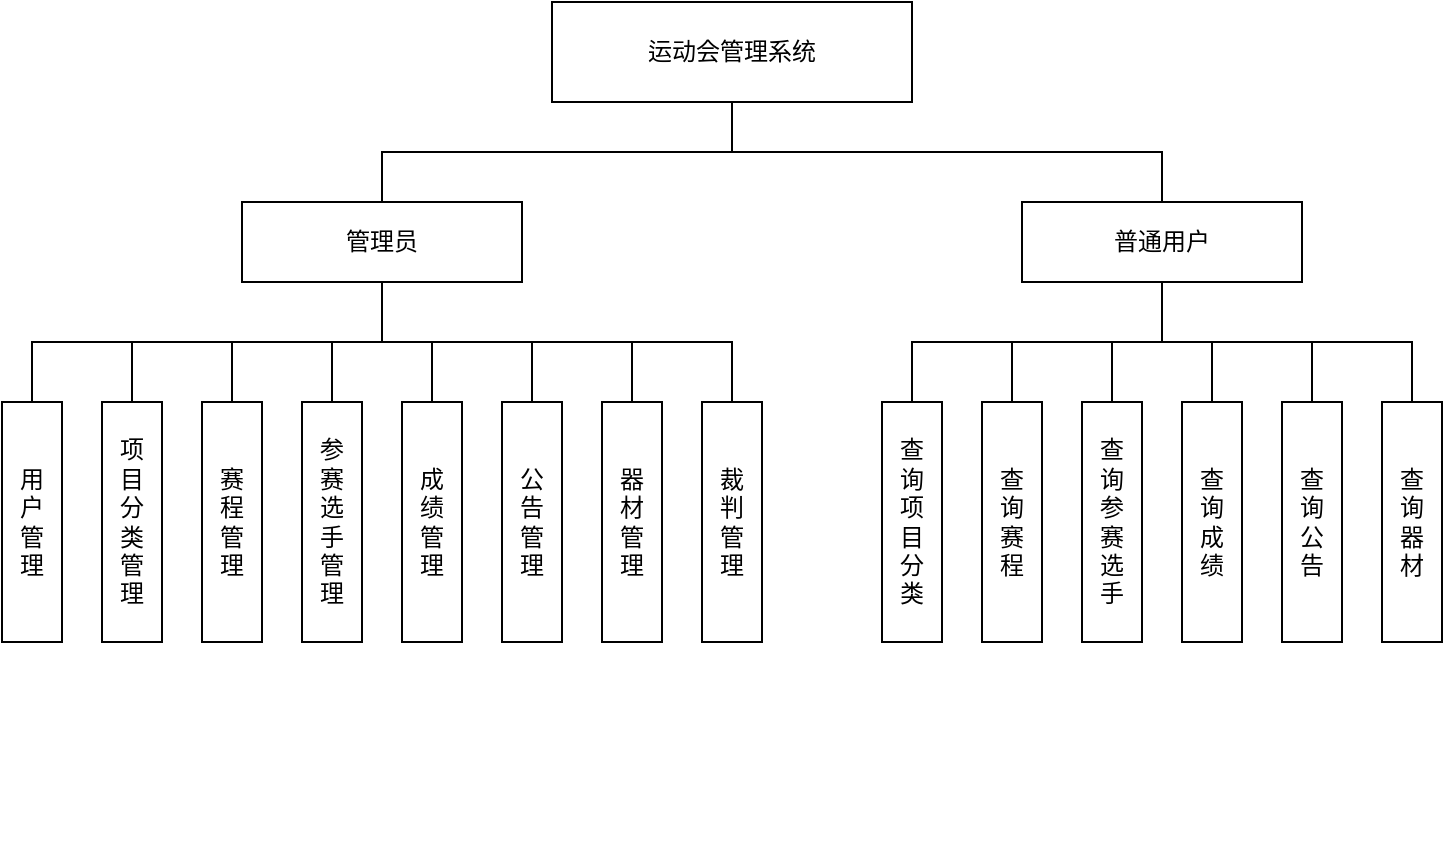 <mxfile version="13.10.4" type="github">
  <diagram id="cik6TNA12gdde20PVNOc" name="Page-1">
    <mxGraphModel dx="822" dy="1744" grid="1" gridSize="10" guides="1" tooltips="1" connect="1" arrows="1" fold="1" page="1" pageScale="1" pageWidth="827" pageHeight="1169" math="0" shadow="0">
      <root>
        <mxCell id="0" />
        <mxCell id="1" parent="0" />
        <mxCell id="eBgjOt5i1Yxe1KKiNwgo-16" style="edgeStyle=orthogonalEdgeStyle;rounded=0;orthogonalLoop=1;jettySize=auto;html=1;exitX=0.5;exitY=0;exitDx=0;exitDy=0;entryX=0.5;entryY=0;entryDx=0;entryDy=0;endArrow=none;endFill=0;" parent="1" source="T3aYCLHOAiBpkygG906y-1" target="T3aYCLHOAiBpkygG906y-5" edge="1">
          <mxGeometry relative="1" as="geometry">
            <Array as="points">
              <mxPoint x="385" y="-95" />
              <mxPoint x="210" y="-95" />
            </Array>
          </mxGeometry>
        </mxCell>
        <mxCell id="eBgjOt5i1Yxe1KKiNwgo-18" style="edgeStyle=orthogonalEdgeStyle;rounded=0;orthogonalLoop=1;jettySize=auto;html=1;exitX=0.5;exitY=0;exitDx=0;exitDy=0;entryX=0.5;entryY=0;entryDx=0;entryDy=0;endArrow=none;endFill=0;" parent="1" source="T3aYCLHOAiBpkygG906y-1" target="T3aYCLHOAiBpkygG906y-6" edge="1">
          <mxGeometry relative="1" as="geometry" />
        </mxCell>
        <object label="运动会管理系统" id="T3aYCLHOAiBpkygG906y-1">
          <mxCell style="rounded=0;whiteSpace=wrap;html=1;direction=west;align=center;horizontal=1;verticalAlign=middle;shadow=0;gradientDirection=north;glass=0;sketch=0;" parent="1" vertex="1">
            <mxGeometry x="295" y="-170" width="180" height="50" as="geometry" />
          </mxCell>
        </object>
        <mxCell id="eBgjOt5i1Yxe1KKiNwgo-1" style="edgeStyle=orthogonalEdgeStyle;rounded=0;orthogonalLoop=1;jettySize=auto;html=1;exitX=0.5;exitY=1;exitDx=0;exitDy=0;entryX=0;entryY=0.5;entryDx=0;entryDy=0;endArrow=none;endFill=0;" parent="1" source="T3aYCLHOAiBpkygG906y-5" target="T3aYCLHOAiBpkygG906y-26" edge="1">
          <mxGeometry relative="1" as="geometry" />
        </mxCell>
        <mxCell id="eBgjOt5i1Yxe1KKiNwgo-2" style="edgeStyle=orthogonalEdgeStyle;rounded=0;orthogonalLoop=1;jettySize=auto;html=1;exitX=0.5;exitY=1;exitDx=0;exitDy=0;entryX=0;entryY=0.5;entryDx=0;entryDy=0;endArrow=none;endFill=0;" parent="1" source="T3aYCLHOAiBpkygG906y-5" target="T3aYCLHOAiBpkygG906y-28" edge="1">
          <mxGeometry relative="1" as="geometry" />
        </mxCell>
        <mxCell id="eBgjOt5i1Yxe1KKiNwgo-3" style="edgeStyle=orthogonalEdgeStyle;rounded=0;orthogonalLoop=1;jettySize=auto;html=1;exitX=0.5;exitY=1;exitDx=0;exitDy=0;entryX=0;entryY=0.5;entryDx=0;entryDy=0;endArrow=none;endFill=0;" parent="1" source="T3aYCLHOAiBpkygG906y-5" target="T3aYCLHOAiBpkygG906y-29" edge="1">
          <mxGeometry relative="1" as="geometry" />
        </mxCell>
        <mxCell id="eBgjOt5i1Yxe1KKiNwgo-5" style="edgeStyle=orthogonalEdgeStyle;rounded=0;orthogonalLoop=1;jettySize=auto;html=1;exitX=0.5;exitY=1;exitDx=0;exitDy=0;entryX=0;entryY=0.5;entryDx=0;entryDy=0;endArrow=none;endFill=0;" parent="1" source="T3aYCLHOAiBpkygG906y-5" target="T3aYCLHOAiBpkygG906y-30" edge="1">
          <mxGeometry relative="1" as="geometry" />
        </mxCell>
        <mxCell id="eBgjOt5i1Yxe1KKiNwgo-6" style="edgeStyle=orthogonalEdgeStyle;rounded=0;orthogonalLoop=1;jettySize=auto;html=1;exitX=0.5;exitY=1;exitDx=0;exitDy=0;endArrow=none;endFill=0;" parent="1" source="T3aYCLHOAiBpkygG906y-5" target="tLLVf5Y2Gf6LzQnaqT52-10" edge="1">
          <mxGeometry relative="1" as="geometry" />
        </mxCell>
        <mxCell id="eBgjOt5i1Yxe1KKiNwgo-7" style="edgeStyle=orthogonalEdgeStyle;rounded=0;orthogonalLoop=1;jettySize=auto;html=1;exitX=0.5;exitY=1;exitDx=0;exitDy=0;entryX=0;entryY=0.5;entryDx=0;entryDy=0;endArrow=none;endFill=0;" parent="1" source="T3aYCLHOAiBpkygG906y-5" target="T3aYCLHOAiBpkygG906y-25" edge="1">
          <mxGeometry relative="1" as="geometry" />
        </mxCell>
        <mxCell id="eBgjOt5i1Yxe1KKiNwgo-8" style="edgeStyle=orthogonalEdgeStyle;rounded=0;orthogonalLoop=1;jettySize=auto;html=1;exitX=0.5;exitY=1;exitDx=0;exitDy=0;entryX=0;entryY=0.5;entryDx=0;entryDy=0;endArrow=none;endFill=0;" parent="1" source="T3aYCLHOAiBpkygG906y-5" target="T3aYCLHOAiBpkygG906y-21" edge="1">
          <mxGeometry relative="1" as="geometry" />
        </mxCell>
        <mxCell id="eBgjOt5i1Yxe1KKiNwgo-9" style="edgeStyle=orthogonalEdgeStyle;rounded=0;orthogonalLoop=1;jettySize=auto;html=1;exitX=0.5;exitY=1;exitDx=0;exitDy=0;endArrow=none;endFill=0;" parent="1" source="T3aYCLHOAiBpkygG906y-5" target="T3aYCLHOAiBpkygG906y-24" edge="1">
          <mxGeometry relative="1" as="geometry" />
        </mxCell>
        <mxCell id="T3aYCLHOAiBpkygG906y-5" value="管理员" style="rounded=0;whiteSpace=wrap;html=1;shadow=0;glass=0;sketch=0;gradientColor=none;align=center;" parent="1" vertex="1">
          <mxGeometry x="140" y="-70" width="140" height="40" as="geometry" />
        </mxCell>
        <mxCell id="eBgjOt5i1Yxe1KKiNwgo-10" style="edgeStyle=orthogonalEdgeStyle;rounded=0;orthogonalLoop=1;jettySize=auto;html=1;exitX=0.5;exitY=1;exitDx=0;exitDy=0;entryX=0;entryY=0.5;entryDx=0;entryDy=0;endArrow=none;endFill=0;" parent="1" source="T3aYCLHOAiBpkygG906y-6" target="tLLVf5Y2Gf6LzQnaqT52-5" edge="1">
          <mxGeometry relative="1" as="geometry" />
        </mxCell>
        <mxCell id="eBgjOt5i1Yxe1KKiNwgo-11" style="edgeStyle=orthogonalEdgeStyle;rounded=0;orthogonalLoop=1;jettySize=auto;html=1;exitX=0.5;exitY=1;exitDx=0;exitDy=0;entryX=0;entryY=0.5;entryDx=0;entryDy=0;endArrow=none;endFill=0;" parent="1" source="T3aYCLHOAiBpkygG906y-6" target="tLLVf5Y2Gf6LzQnaqT52-4" edge="1">
          <mxGeometry relative="1" as="geometry" />
        </mxCell>
        <mxCell id="eBgjOt5i1Yxe1KKiNwgo-12" style="edgeStyle=orthogonalEdgeStyle;rounded=0;orthogonalLoop=1;jettySize=auto;html=1;exitX=0.5;exitY=1;exitDx=0;exitDy=0;entryX=0;entryY=0.5;entryDx=0;entryDy=0;endArrow=none;endFill=0;" parent="1" source="T3aYCLHOAiBpkygG906y-6" target="tLLVf5Y2Gf6LzQnaqT52-6" edge="1">
          <mxGeometry relative="1" as="geometry" />
        </mxCell>
        <mxCell id="eBgjOt5i1Yxe1KKiNwgo-13" style="edgeStyle=orthogonalEdgeStyle;rounded=0;orthogonalLoop=1;jettySize=auto;html=1;exitX=0.5;exitY=1;exitDx=0;exitDy=0;endArrow=none;endFill=0;" parent="1" source="T3aYCLHOAiBpkygG906y-6" target="tLLVf5Y2Gf6LzQnaqT52-8" edge="1">
          <mxGeometry relative="1" as="geometry" />
        </mxCell>
        <mxCell id="eBgjOt5i1Yxe1KKiNwgo-14" style="edgeStyle=orthogonalEdgeStyle;rounded=0;orthogonalLoop=1;jettySize=auto;html=1;exitX=0.5;exitY=1;exitDx=0;exitDy=0;entryX=0;entryY=0.5;entryDx=0;entryDy=0;endArrow=none;endFill=0;" parent="1" source="T3aYCLHOAiBpkygG906y-6" target="tLLVf5Y2Gf6LzQnaqT52-3" edge="1">
          <mxGeometry relative="1" as="geometry" />
        </mxCell>
        <mxCell id="eBgjOt5i1Yxe1KKiNwgo-15" style="edgeStyle=orthogonalEdgeStyle;rounded=0;orthogonalLoop=1;jettySize=auto;html=1;exitX=0.5;exitY=1;exitDx=0;exitDy=0;entryX=0;entryY=0.5;entryDx=0;entryDy=0;endArrow=none;endFill=0;" parent="1" source="T3aYCLHOAiBpkygG906y-6" target="tLLVf5Y2Gf6LzQnaqT52-2" edge="1">
          <mxGeometry relative="1" as="geometry" />
        </mxCell>
        <mxCell id="T3aYCLHOAiBpkygG906y-6" value="普通用户" style="rounded=0;whiteSpace=wrap;html=1;shadow=0;glass=0;sketch=0;gradientColor=none;align=center;" parent="1" vertex="1">
          <mxGeometry x="530" y="-70" width="140" height="40" as="geometry" />
        </mxCell>
        <mxCell id="T3aYCLHOAiBpkygG906y-18" style="edgeStyle=orthogonalEdgeStyle;rounded=0;orthogonalLoop=1;jettySize=auto;html=1;exitX=0.5;exitY=1;exitDx=0;exitDy=0;strokeWidth=1;" parent="1" edge="1">
          <mxGeometry relative="1" as="geometry">
            <mxPoint x="115" y="250" as="sourcePoint" />
            <mxPoint x="115" y="250" as="targetPoint" />
          </mxGeometry>
        </mxCell>
        <mxCell id="T3aYCLHOAiBpkygG906y-21" value="&lt;div&gt;项&lt;/div&gt;&lt;div&gt;目&lt;/div&gt;&lt;div&gt;分&lt;/div&gt;&lt;div&gt;类&lt;/div&gt;&lt;div&gt;管&lt;/div&gt;&lt;div&gt;理&lt;/div&gt;" style="rounded=0;whiteSpace=wrap;html=1;shadow=0;glass=0;sketch=0;gradientColor=none;align=center;direction=south;" parent="1" vertex="1">
          <mxGeometry x="70" y="30" width="30" height="120" as="geometry" />
        </mxCell>
        <mxCell id="T3aYCLHOAiBpkygG906y-24" value="&lt;div&gt;用&lt;/div&gt;&lt;div&gt;户&lt;/div&gt;&lt;div&gt;管&lt;/div&gt;&lt;div&gt;理&lt;/div&gt;" style="rounded=0;whiteSpace=wrap;html=1;shadow=0;glass=0;sketch=0;gradientColor=none;align=center;direction=south;" parent="1" vertex="1">
          <mxGeometry x="20" y="30" width="30" height="120" as="geometry" />
        </mxCell>
        <mxCell id="T3aYCLHOAiBpkygG906y-25" value="&lt;div&gt;赛&lt;/div&gt;&lt;div&gt;程&lt;/div&gt;&lt;div&gt;管&lt;/div&gt;&lt;div&gt;理&lt;/div&gt;" style="whiteSpace=wrap;html=1;rounded=0;shadow=0;glass=0;sketch=0;gradientColor=none;align=center;direction=south;" parent="1" vertex="1">
          <mxGeometry x="120" y="30" width="30" height="120" as="geometry" />
        </mxCell>
        <mxCell id="T3aYCLHOAiBpkygG906y-26" value="&lt;div&gt;参&lt;/div&gt;&lt;div&gt;赛&lt;/div&gt;&lt;div&gt;选&lt;/div&gt;&lt;div&gt;手&lt;/div&gt;&lt;div&gt;管&lt;/div&gt;&lt;div&gt;理&lt;/div&gt;" style="whiteSpace=wrap;html=1;rounded=0;shadow=0;glass=0;sketch=0;gradientColor=none;align=center;direction=south;" parent="1" vertex="1">
          <mxGeometry x="170" y="30" width="30" height="120" as="geometry" />
        </mxCell>
        <mxCell id="T3aYCLHOAiBpkygG906y-28" value="&lt;div&gt;成&lt;/div&gt;&lt;div&gt;绩&lt;/div&gt;&lt;div&gt;管&lt;/div&gt;&lt;div&gt;理&lt;/div&gt;" style="whiteSpace=wrap;html=1;rounded=0;shadow=0;glass=0;sketch=0;gradientColor=none;align=center;direction=south;" parent="1" vertex="1">
          <mxGeometry x="220" y="30" width="30" height="120" as="geometry" />
        </mxCell>
        <mxCell id="T3aYCLHOAiBpkygG906y-29" value="&lt;div&gt;公&lt;/div&gt;&lt;div&gt;告&lt;/div&gt;&lt;div&gt;管&lt;/div&gt;&lt;div&gt;理&lt;/div&gt;" style="whiteSpace=wrap;html=1;rounded=0;shadow=0;glass=0;sketch=0;gradientColor=none;align=center;direction=south;" parent="1" vertex="1">
          <mxGeometry x="270" y="30" width="30" height="120" as="geometry" />
        </mxCell>
        <mxCell id="T3aYCLHOAiBpkygG906y-30" value="&lt;div&gt;器&lt;/div&gt;&lt;div&gt;材&lt;/div&gt;&lt;div&gt;管&lt;/div&gt;&lt;div&gt;理&lt;/div&gt;" style="whiteSpace=wrap;html=1;rounded=0;shadow=0;glass=0;sketch=0;gradientColor=none;align=center;direction=south;" parent="1" vertex="1">
          <mxGeometry x="320" y="30" width="30" height="120" as="geometry" />
        </mxCell>
        <mxCell id="tLLVf5Y2Gf6LzQnaqT52-2" value="&lt;div&gt;查&lt;/div&gt;&lt;div&gt;询&lt;br&gt;&lt;/div&gt;&lt;div&gt;项&lt;/div&gt;&lt;div&gt;目&lt;/div&gt;&lt;div&gt;分&lt;/div&gt;&lt;div&gt;类&lt;br&gt;&lt;/div&gt;" style="whiteSpace=wrap;html=1;rounded=0;shadow=0;glass=0;sketch=0;gradientColor=none;align=center;direction=south;" parent="1" vertex="1">
          <mxGeometry x="460" y="30" width="30" height="120" as="geometry" />
        </mxCell>
        <mxCell id="tLLVf5Y2Gf6LzQnaqT52-3" value="&lt;div&gt;查&lt;/div&gt;&lt;div&gt;询&lt;br&gt;&lt;/div&gt;&lt;div&gt;赛&lt;/div&gt;&lt;div&gt;程&lt;br&gt;&lt;/div&gt;" style="whiteSpace=wrap;html=1;rounded=0;shadow=0;glass=0;sketch=0;gradientColor=none;align=center;direction=south;" parent="1" vertex="1">
          <mxGeometry x="510" y="30" width="30" height="120" as="geometry" />
        </mxCell>
        <mxCell id="tLLVf5Y2Gf6LzQnaqT52-4" value="&lt;div&gt;查&lt;/div&gt;&lt;div&gt;询&lt;/div&gt;&lt;div&gt;成&lt;/div&gt;&lt;div&gt;绩&lt;/div&gt;" style="whiteSpace=wrap;html=1;rounded=0;shadow=0;glass=0;sketch=0;gradientColor=none;align=center;direction=south;" parent="1" vertex="1">
          <mxGeometry x="610" y="30" width="30" height="120" as="geometry" />
        </mxCell>
        <mxCell id="tLLVf5Y2Gf6LzQnaqT52-5" value="&lt;div&gt;查&lt;/div&gt;&lt;div&gt;询&lt;br&gt;&lt;/div&gt;&lt;div&gt;参&lt;/div&gt;&lt;div&gt;赛&lt;/div&gt;&lt;div&gt;选&lt;/div&gt;&lt;div&gt;手&lt;br&gt;&lt;/div&gt;" style="whiteSpace=wrap;html=1;rounded=0;shadow=0;glass=0;sketch=0;gradientColor=none;align=center;direction=south;" parent="1" vertex="1">
          <mxGeometry x="560" y="30" width="30" height="120" as="geometry" />
        </mxCell>
        <mxCell id="tLLVf5Y2Gf6LzQnaqT52-6" value="&lt;div&gt;查&lt;/div&gt;&lt;div&gt;询&lt;/div&gt;&lt;div&gt;公&lt;/div&gt;&lt;div&gt;告&lt;/div&gt;" style="whiteSpace=wrap;html=1;rounded=0;shadow=0;glass=0;sketch=0;gradientColor=none;align=center;direction=south;" parent="1" vertex="1">
          <mxGeometry x="660" y="30" width="30" height="120" as="geometry" />
        </mxCell>
        <mxCell id="tLLVf5Y2Gf6LzQnaqT52-8" value="&lt;div&gt;查&lt;/div&gt;&lt;div&gt;询&lt;/div&gt;&lt;div&gt;器&lt;/div&gt;&lt;div&gt;材&lt;br&gt;&lt;/div&gt;" style="whiteSpace=wrap;html=1;rounded=0;shadow=0;glass=0;sketch=0;gradientColor=none;align=center;direction=south;" parent="1" vertex="1">
          <mxGeometry x="710" y="30" width="30" height="120" as="geometry" />
        </mxCell>
        <mxCell id="tLLVf5Y2Gf6LzQnaqT52-10" value="&lt;div&gt;裁&lt;/div&gt;&lt;div&gt;判&lt;/div&gt;&lt;div&gt;管&lt;/div&gt;&lt;div&gt;理&lt;br&gt;&lt;/div&gt;" style="whiteSpace=wrap;html=1;rounded=0;shadow=0;glass=0;sketch=0;gradientColor=none;align=center;direction=south;" parent="1" vertex="1">
          <mxGeometry x="370" y="30" width="30" height="120" as="geometry" />
        </mxCell>
      </root>
    </mxGraphModel>
  </diagram>
</mxfile>
